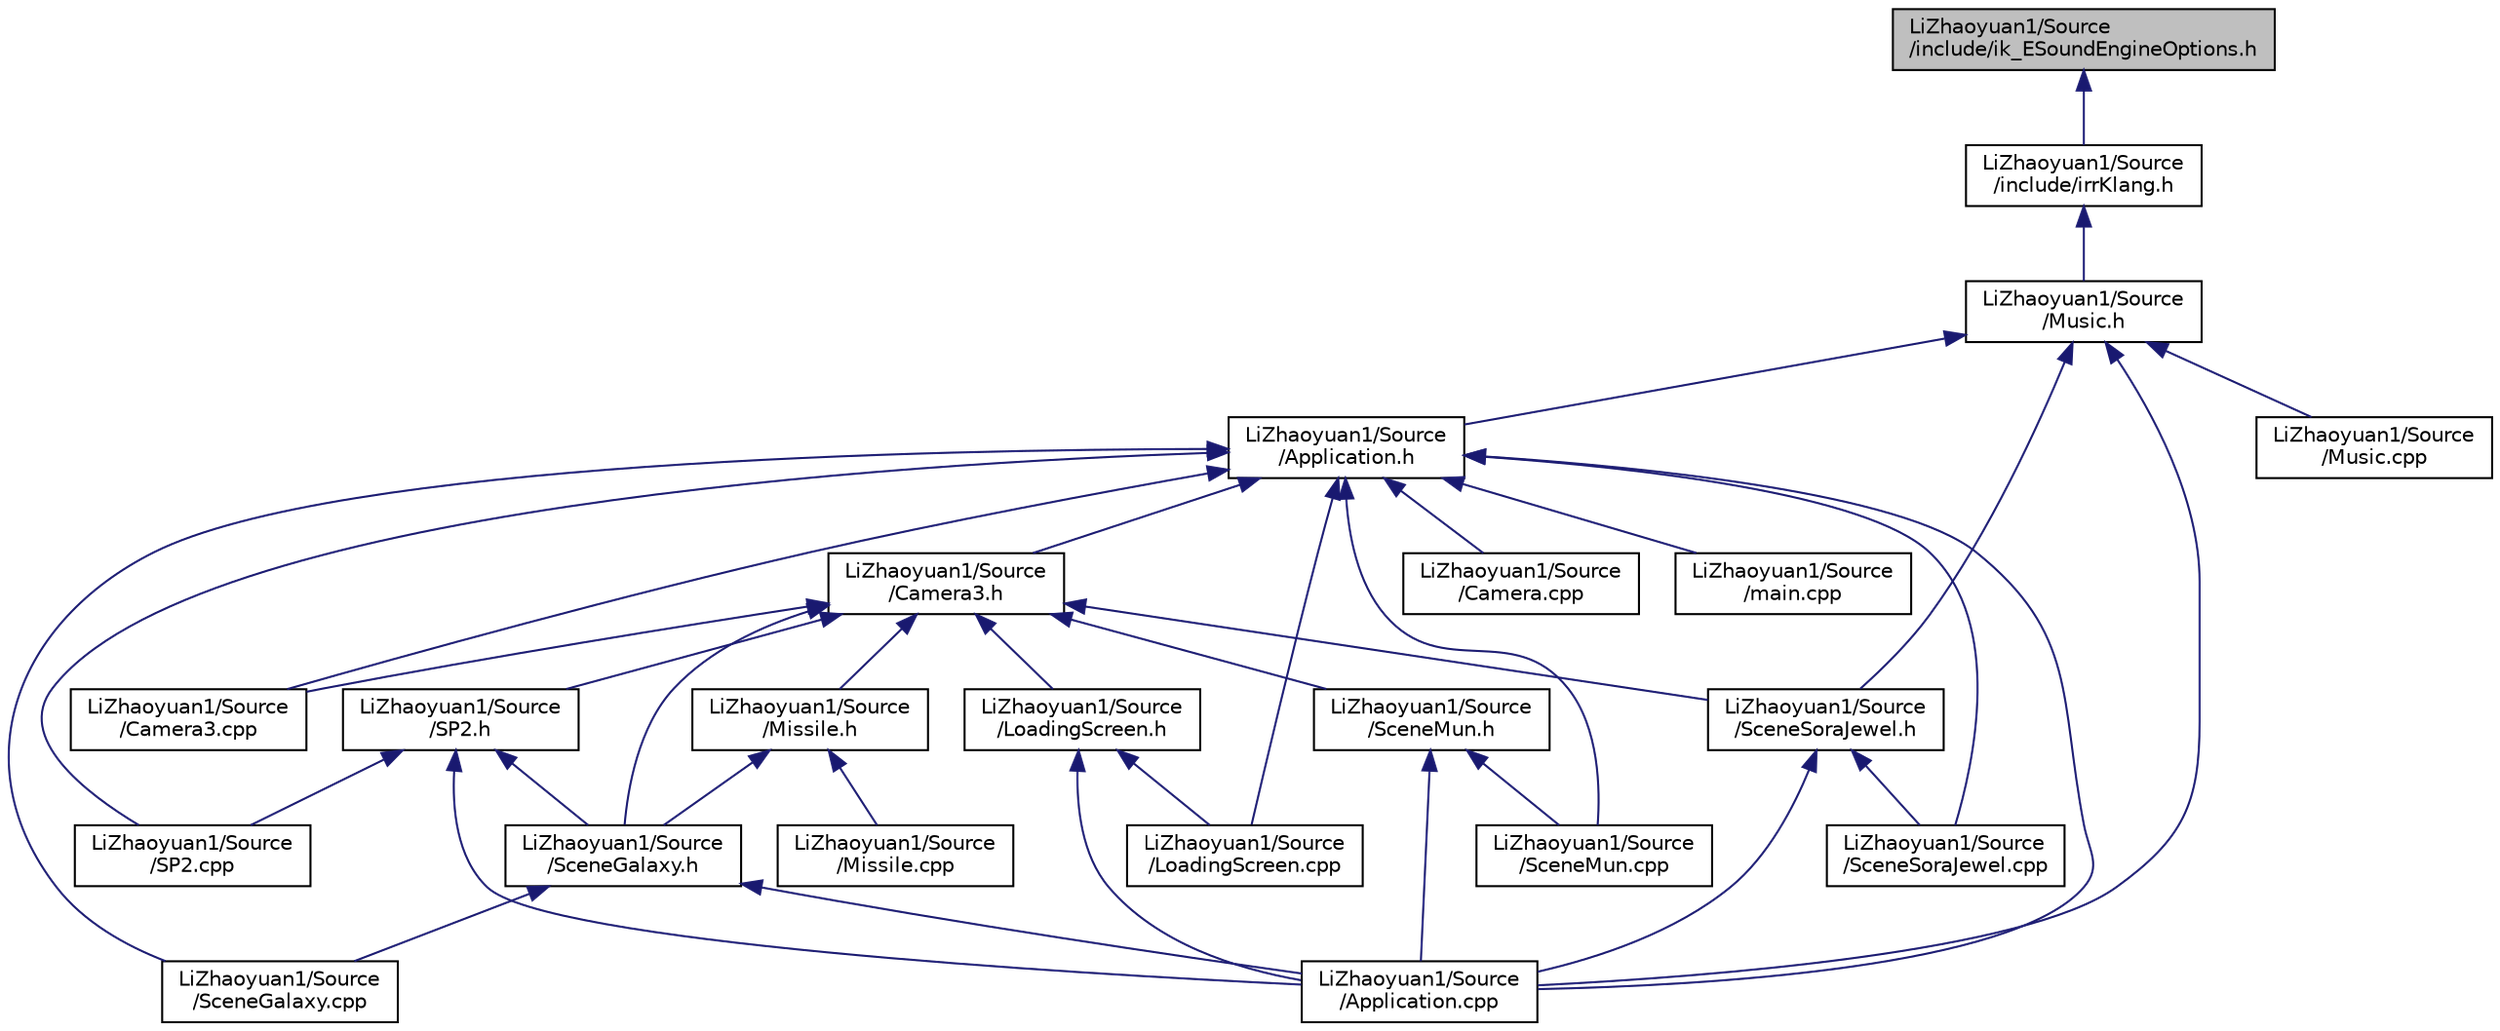digraph "LiZhaoyuan1/Source/include/ik_ESoundEngineOptions.h"
{
  bgcolor="transparent";
  edge [fontname="Helvetica",fontsize="10",labelfontname="Helvetica",labelfontsize="10"];
  node [fontname="Helvetica",fontsize="10",shape=record];
  Node1 [label="LiZhaoyuan1/Source\l/include/ik_ESoundEngineOptions.h",height=0.2,width=0.4,color="black", fillcolor="grey75", style="filled", fontcolor="black"];
  Node1 -> Node2 [dir="back",color="midnightblue",fontsize="10",style="solid",fontname="Helvetica"];
  Node2 [label="LiZhaoyuan1/Source\l/include/irrKlang.h",height=0.2,width=0.4,color="black",URL="$irrKlang_8h.html",tooltip="Main header file of the irrKlang sound library, the only file needed to include. "];
  Node2 -> Node3 [dir="back",color="midnightblue",fontsize="10",style="solid",fontname="Helvetica"];
  Node3 [label="LiZhaoyuan1/Source\l/Music.h",height=0.2,width=0.4,color="black",URL="$Music_8h.html",tooltip="class for the Music class "];
  Node3 -> Node4 [dir="back",color="midnightblue",fontsize="10",style="solid",fontname="Helvetica"];
  Node4 [label="LiZhaoyuan1/Source\l/Application.h",height=0.2,width=0.4,color="black",URL="$Application_8h.html"];
  Node4 -> Node5 [dir="back",color="midnightblue",fontsize="10",style="solid",fontname="Helvetica"];
  Node5 [label="LiZhaoyuan1/Source\l/Application.cpp",height=0.2,width=0.4,color="black",URL="$Application_8cpp.html"];
  Node4 -> Node6 [dir="back",color="midnightblue",fontsize="10",style="solid",fontname="Helvetica"];
  Node6 [label="LiZhaoyuan1/Source\l/Camera3.h",height=0.2,width=0.4,color="black",URL="$Camera3_8h.html",tooltip="class for the camera used in the various scenes "];
  Node6 -> Node7 [dir="back",color="midnightblue",fontsize="10",style="solid",fontname="Helvetica"];
  Node7 [label="LiZhaoyuan1/Source\l/SP2.h",height=0.2,width=0.4,color="black",URL="$SP2_8h.html",tooltip="class for the Main Menu "];
  Node7 -> Node5 [dir="back",color="midnightblue",fontsize="10",style="solid",fontname="Helvetica"];
  Node7 -> Node8 [dir="back",color="midnightblue",fontsize="10",style="solid",fontname="Helvetica"];
  Node8 [label="LiZhaoyuan1/Source\l/SceneGalaxy.h",height=0.2,width=0.4,color="black",URL="$SceneGalaxy_8h.html",tooltip="class for the scene at Galaxy "];
  Node8 -> Node5 [dir="back",color="midnightblue",fontsize="10",style="solid",fontname="Helvetica"];
  Node8 -> Node9 [dir="back",color="midnightblue",fontsize="10",style="solid",fontname="Helvetica"];
  Node9 [label="LiZhaoyuan1/Source\l/SceneGalaxy.cpp",height=0.2,width=0.4,color="black",URL="$SceneGalaxy_8cpp.html",tooltip="SceneGalaxy cpp file, everything needed inside the scene, found here. "];
  Node7 -> Node10 [dir="back",color="midnightblue",fontsize="10",style="solid",fontname="Helvetica"];
  Node10 [label="LiZhaoyuan1/Source\l/SP2.cpp",height=0.2,width=0.4,color="black",URL="$SP2_8cpp.html",tooltip="class for the Main Menu "];
  Node6 -> Node11 [dir="back",color="midnightblue",fontsize="10",style="solid",fontname="Helvetica"];
  Node11 [label="LiZhaoyuan1/Source\l/LoadingScreen.h",height=0.2,width=0.4,color="black",URL="$LoadingScreen_8h.html",tooltip="Class of the Gamestates of the game. "];
  Node11 -> Node5 [dir="back",color="midnightblue",fontsize="10",style="solid",fontname="Helvetica"];
  Node11 -> Node12 [dir="back",color="midnightblue",fontsize="10",style="solid",fontname="Helvetica"];
  Node12 [label="LiZhaoyuan1/Source\l/LoadingScreen.cpp",height=0.2,width=0.4,color="black",URL="$LoadingScreen_8cpp.html",tooltip="class for the scene while Loading "];
  Node6 -> Node13 [dir="back",color="midnightblue",fontsize="10",style="solid",fontname="Helvetica"];
  Node13 [label="LiZhaoyuan1/Source\l/SceneMun.h",height=0.2,width=0.4,color="black",URL="$SceneMun_8h.html",tooltip="class for the scene at Mun "];
  Node13 -> Node5 [dir="back",color="midnightblue",fontsize="10",style="solid",fontname="Helvetica"];
  Node13 -> Node14 [dir="back",color="midnightblue",fontsize="10",style="solid",fontname="Helvetica"];
  Node14 [label="LiZhaoyuan1/Source\l/SceneMun.cpp",height=0.2,width=0.4,color="black",URL="$SceneMun_8cpp.html"];
  Node6 -> Node8 [dir="back",color="midnightblue",fontsize="10",style="solid",fontname="Helvetica"];
  Node6 -> Node15 [dir="back",color="midnightblue",fontsize="10",style="solid",fontname="Helvetica"];
  Node15 [label="LiZhaoyuan1/Source\l/Missile.h",height=0.2,width=0.4,color="black",URL="$Missile_8h.html",tooltip="class for the shooting of missile "];
  Node15 -> Node8 [dir="back",color="midnightblue",fontsize="10",style="solid",fontname="Helvetica"];
  Node15 -> Node16 [dir="back",color="midnightblue",fontsize="10",style="solid",fontname="Helvetica"];
  Node16 [label="LiZhaoyuan1/Source\l/Missile.cpp",height=0.2,width=0.4,color="black",URL="$Missile_8cpp.html",tooltip="SceneGalaxy cpp file, everything needed inside the scene, found here. "];
  Node6 -> Node17 [dir="back",color="midnightblue",fontsize="10",style="solid",fontname="Helvetica"];
  Node17 [label="LiZhaoyuan1/Source\l/SceneSoraJewel.h",height=0.2,width=0.4,color="black",URL="$SceneSoraJewel_8h.html",tooltip="class for the scene at SoraJewel "];
  Node17 -> Node5 [dir="back",color="midnightblue",fontsize="10",style="solid",fontname="Helvetica"];
  Node17 -> Node18 [dir="back",color="midnightblue",fontsize="10",style="solid",fontname="Helvetica"];
  Node18 [label="LiZhaoyuan1/Source\l/SceneSoraJewel.cpp",height=0.2,width=0.4,color="black",URL="$SceneSoraJewel_8cpp.html"];
  Node6 -> Node19 [dir="back",color="midnightblue",fontsize="10",style="solid",fontname="Helvetica"];
  Node19 [label="LiZhaoyuan1/Source\l/Camera3.cpp",height=0.2,width=0.4,color="black",URL="$Camera3_8cpp.html",tooltip="Camera. "];
  Node4 -> Node20 [dir="back",color="midnightblue",fontsize="10",style="solid",fontname="Helvetica"];
  Node20 [label="LiZhaoyuan1/Source\l/Camera.cpp",height=0.2,width=0.4,color="black",URL="$Camera_8cpp.html"];
  Node4 -> Node19 [dir="back",color="midnightblue",fontsize="10",style="solid",fontname="Helvetica"];
  Node4 -> Node12 [dir="back",color="midnightblue",fontsize="10",style="solid",fontname="Helvetica"];
  Node4 -> Node21 [dir="back",color="midnightblue",fontsize="10",style="solid",fontname="Helvetica"];
  Node21 [label="LiZhaoyuan1/Source\l/main.cpp",height=0.2,width=0.4,color="black",URL="$main_8cpp.html"];
  Node4 -> Node9 [dir="back",color="midnightblue",fontsize="10",style="solid",fontname="Helvetica"];
  Node4 -> Node14 [dir="back",color="midnightblue",fontsize="10",style="solid",fontname="Helvetica"];
  Node4 -> Node18 [dir="back",color="midnightblue",fontsize="10",style="solid",fontname="Helvetica"];
  Node4 -> Node10 [dir="back",color="midnightblue",fontsize="10",style="solid",fontname="Helvetica"];
  Node3 -> Node17 [dir="back",color="midnightblue",fontsize="10",style="solid",fontname="Helvetica"];
  Node3 -> Node5 [dir="back",color="midnightblue",fontsize="10",style="solid",fontname="Helvetica"];
  Node3 -> Node22 [dir="back",color="midnightblue",fontsize="10",style="solid",fontname="Helvetica"];
  Node22 [label="LiZhaoyuan1/Source\l/Music.cpp",height=0.2,width=0.4,color="black",URL="$Music_8cpp.html",tooltip="class for the Music class "];
}
